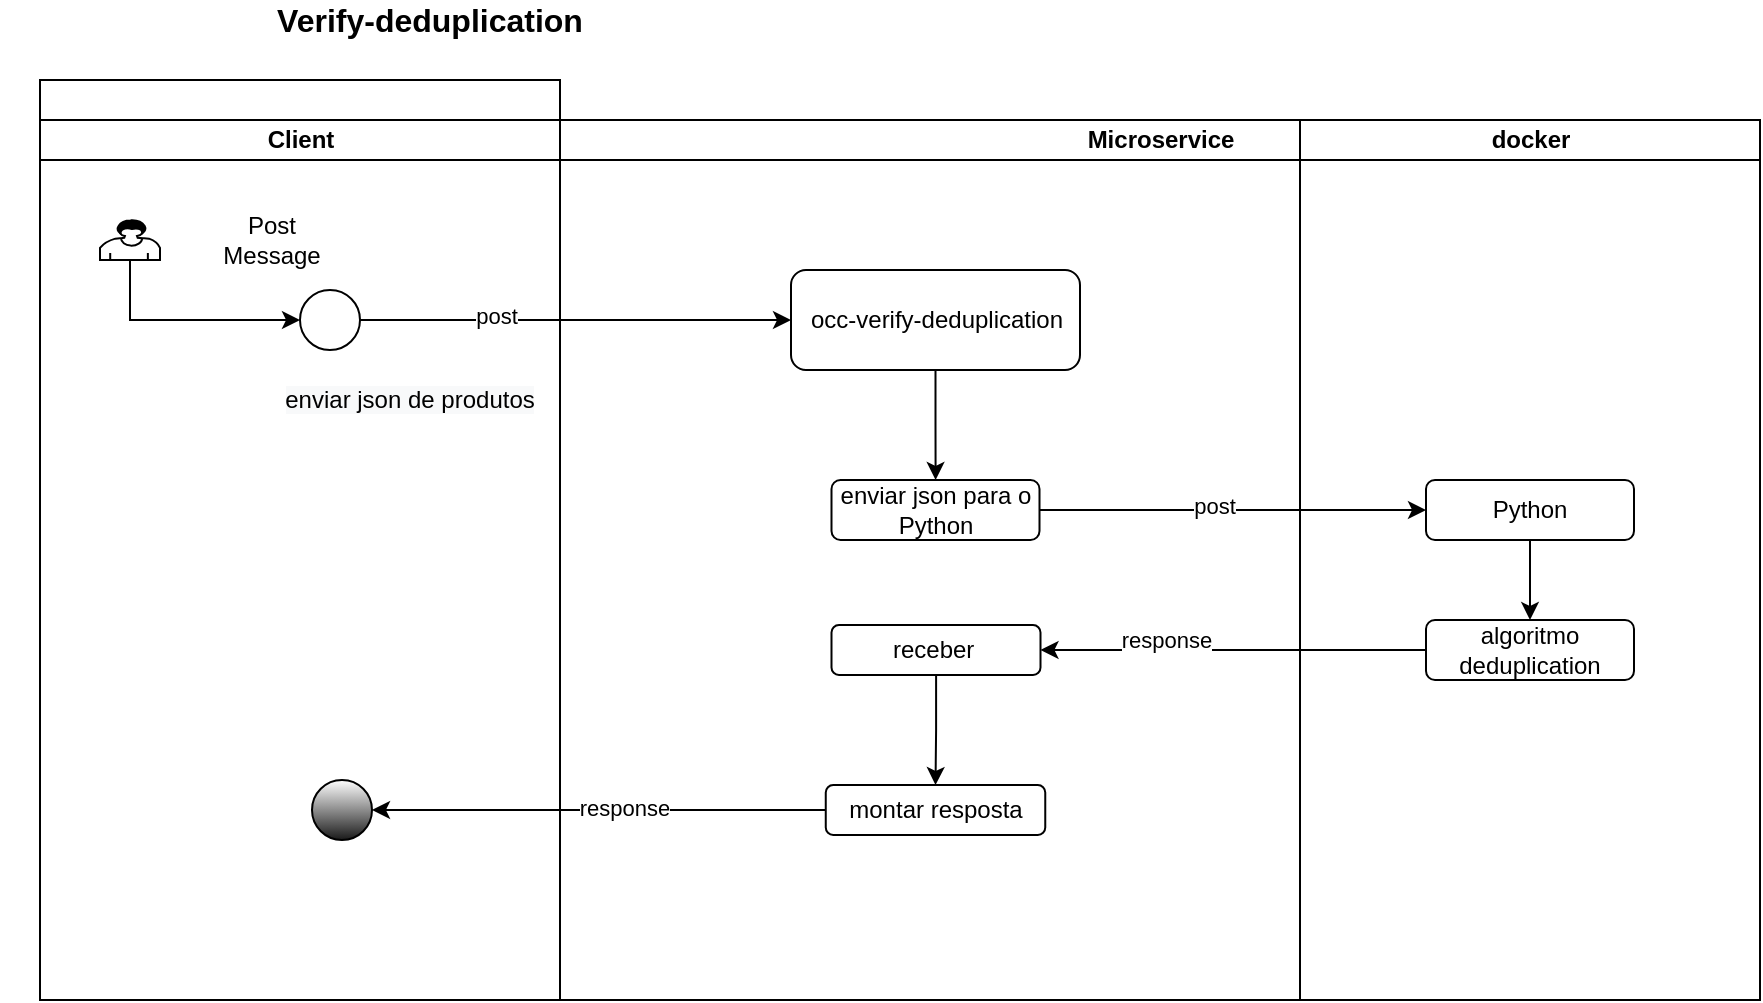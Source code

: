 <mxfile version="13.9.7" type="device"><diagram id="ZZVM15-SJwUZppeunMQB" name="Page-1"><mxGraphModel dx="1025" dy="1759" grid="1" gridSize="10" guides="1" tooltips="1" connect="1" arrows="1" fold="1" page="1" pageScale="1" pageWidth="827" pageHeight="1169" math="0" shadow="0"><root><mxCell id="0"/><mxCell id="1" parent="0"/><mxCell id="GQ-yz3cJzxcFleWFU1hp-5" value="&lt;b&gt;&lt;font style=&quot;font-size: 16px&quot;&gt;Verify-deduplication&lt;/font&gt;&lt;/b&gt;" style="text;html=1;strokeColor=none;fillColor=none;align=center;verticalAlign=middle;whiteSpace=wrap;rounded=0;" parent="1" vertex="1"><mxGeometry x="140" y="-50" width="430" height="20" as="geometry"/></mxCell><mxCell id="GQ-yz3cJzxcFleWFU1hp-1" value="" style="swimlane;html=1;childLayout=stackLayout;resizeParent=1;resizeParentMax=0;startSize=20;" parent="1" vertex="1"><mxGeometry x="160" y="-10" width="260" height="460" as="geometry"><mxRectangle x="230" y="-20" width="50" height="40" as="alternateBounds"/></mxGeometry></mxCell><mxCell id="GQ-yz3cJzxcFleWFU1hp-2" value="Client" style="swimlane;html=1;startSize=20;" parent="GQ-yz3cJzxcFleWFU1hp-1" vertex="1"><mxGeometry y="20" width="260" height="440" as="geometry"/></mxCell><mxCell id="3RYQutx61HSPdLkR3ZME-23" style="edgeStyle=orthogonalEdgeStyle;rounded=0;orthogonalLoop=1;jettySize=auto;html=1;entryX=0;entryY=0.5;entryDx=0;entryDy=0;" edge="1" parent="GQ-yz3cJzxcFleWFU1hp-2" source="GQ-yz3cJzxcFleWFU1hp-6" target="3RYQutx61HSPdLkR3ZME-3"><mxGeometry relative="1" as="geometry"><Array as="points"><mxPoint x="45" y="100"/></Array></mxGeometry></mxCell><mxCell id="GQ-yz3cJzxcFleWFU1hp-6" value="" style="shape=mxgraph.bpmn.user_task;html=1;outlineConnect=0;" parent="GQ-yz3cJzxcFleWFU1hp-2" vertex="1"><mxGeometry x="30" y="50" width="30" height="20" as="geometry"/></mxCell><mxCell id="8JT9RL06eynoz_KlSt9t-1" value="Post Message" style="text;html=1;strokeColor=none;fillColor=none;align=center;verticalAlign=middle;whiteSpace=wrap;rounded=0;" parent="GQ-yz3cJzxcFleWFU1hp-2" vertex="1"><mxGeometry x="96" y="50" width="40" height="20" as="geometry"/></mxCell><mxCell id="3RYQutx61HSPdLkR3ZME-3" value="" style="ellipse;whiteSpace=wrap;html=1;aspect=fixed;" vertex="1" parent="GQ-yz3cJzxcFleWFU1hp-2"><mxGeometry x="130" y="85" width="30" height="30" as="geometry"/></mxCell><mxCell id="3RYQutx61HSPdLkR3ZME-12" value="" style="ellipse;whiteSpace=wrap;html=1;gradientColor=#1A1A1A;" vertex="1" parent="GQ-yz3cJzxcFleWFU1hp-2"><mxGeometry x="136" y="330" width="30" height="30" as="geometry"/></mxCell><mxCell id="3RYQutx61HSPdLkR3ZME-9" value="&lt;span style=&quot;color: rgb(0 , 0 , 0) ; font-family: &amp;#34;helvetica&amp;#34; ; font-size: 12px ; font-style: normal ; font-weight: 400 ; letter-spacing: normal ; text-align: center ; text-indent: 0px ; text-transform: none ; word-spacing: 0px ; background-color: rgb(248 , 249 , 250) ; display: inline ; float: none&quot;&gt;enviar json de produtos&lt;/span&gt;&lt;br&gt;" style="text;html=1;strokeColor=none;fillColor=none;align=center;verticalAlign=middle;whiteSpace=wrap;rounded=0;" vertex="1" parent="GQ-yz3cJzxcFleWFU1hp-2"><mxGeometry x="110" y="130" width="150" height="20" as="geometry"/></mxCell><mxCell id="3RYQutx61HSPdLkR3ZME-16" style="edgeStyle=orthogonalEdgeStyle;rounded=0;orthogonalLoop=1;jettySize=auto;html=1;exitX=0.5;exitY=1;exitDx=0;exitDy=0;" edge="1" parent="GQ-yz3cJzxcFleWFU1hp-2" source="3RYQutx61HSPdLkR3ZME-9" target="3RYQutx61HSPdLkR3ZME-9"><mxGeometry relative="1" as="geometry"/></mxCell><mxCell id="GQ-yz3cJzxcFleWFU1hp-3" value="&lt;div&gt;&lt;span&gt;Microservice&lt;/span&gt;&lt;/div&gt;" style="swimlane;html=1;startSize=20;align=center;" parent="1" vertex="1"><mxGeometry x="420" y="10" width="600" height="440" as="geometry"/></mxCell><mxCell id="3D-sadX-NlqHdoUwgF36-4" style="edgeStyle=orthogonalEdgeStyle;rounded=0;orthogonalLoop=1;jettySize=auto;html=1;" parent="GQ-yz3cJzxcFleWFU1hp-3" source="GQ-yz3cJzxcFleWFU1hp-9" target="3D-sadX-NlqHdoUwgF36-1" edge="1"><mxGeometry relative="1" as="geometry"/></mxCell><mxCell id="GQ-yz3cJzxcFleWFU1hp-9" value="occ-verify-deduplication" style="shape=ext;rounded=1;html=1;whiteSpace=wrap;" parent="GQ-yz3cJzxcFleWFU1hp-3" vertex="1"><mxGeometry x="115.5" y="75" width="144.5" height="50" as="geometry"/></mxCell><mxCell id="3RYQutx61HSPdLkR3ZME-10" style="edgeStyle=orthogonalEdgeStyle;rounded=0;orthogonalLoop=1;jettySize=auto;html=1;entryX=0;entryY=0.5;entryDx=0;entryDy=0;" edge="1" parent="GQ-yz3cJzxcFleWFU1hp-3" source="3D-sadX-NlqHdoUwgF36-1" target="3RYQutx61HSPdLkR3ZME-2"><mxGeometry relative="1" as="geometry"/></mxCell><mxCell id="3RYQutx61HSPdLkR3ZME-13" value="post" style="edgeLabel;html=1;align=center;verticalAlign=middle;resizable=0;points=[];" vertex="1" connectable="0" parent="3RYQutx61HSPdLkR3ZME-10"><mxGeometry x="-0.104" y="2" relative="1" as="geometry"><mxPoint as="offset"/></mxGeometry></mxCell><mxCell id="3D-sadX-NlqHdoUwgF36-1" value="enviar json para o Python" style="shape=ext;rounded=1;html=1;whiteSpace=wrap;" parent="GQ-yz3cJzxcFleWFU1hp-3" vertex="1"><mxGeometry x="135.75" y="180" width="104" height="30" as="geometry"/></mxCell><mxCell id="3RYQutx61HSPdLkR3ZME-18" style="edgeStyle=orthogonalEdgeStyle;rounded=0;orthogonalLoop=1;jettySize=auto;html=1;entryX=0.5;entryY=0;entryDx=0;entryDy=0;" edge="1" parent="GQ-yz3cJzxcFleWFU1hp-3" source="3D-sadX-NlqHdoUwgF36-42" target="3RYQutx61HSPdLkR3ZME-17"><mxGeometry relative="1" as="geometry"/></mxCell><mxCell id="3D-sadX-NlqHdoUwgF36-42" value="&lt;span style=&quot;font-weight: 400&quot;&gt;receber&amp;nbsp;&lt;/span&gt;" style="shape=ext;rounded=1;html=1;whiteSpace=wrap;fontStyle=1" parent="GQ-yz3cJzxcFleWFU1hp-3" vertex="1"><mxGeometry x="135.75" y="252.5" width="104.5" height="25" as="geometry"/></mxCell><mxCell id="3D-sadX-NlqHdoUwgF36-13" value="&lt;div&gt;&lt;span&gt;docker&lt;/span&gt;&lt;/div&gt;" style="swimlane;html=1;startSize=20;align=center;" parent="GQ-yz3cJzxcFleWFU1hp-3" vertex="1"><mxGeometry x="370" width="230" height="440" as="geometry"/></mxCell><mxCell id="3RYQutx61HSPdLkR3ZME-11" style="edgeStyle=orthogonalEdgeStyle;rounded=0;orthogonalLoop=1;jettySize=auto;html=1;entryX=0.5;entryY=0;entryDx=0;entryDy=0;" edge="1" parent="3D-sadX-NlqHdoUwgF36-13" source="3RYQutx61HSPdLkR3ZME-2" target="3RYQutx61HSPdLkR3ZME-8"><mxGeometry relative="1" as="geometry"/></mxCell><mxCell id="3RYQutx61HSPdLkR3ZME-2" value="Python" style="shape=ext;rounded=1;html=1;whiteSpace=wrap;" vertex="1" parent="3D-sadX-NlqHdoUwgF36-13"><mxGeometry x="63" y="180" width="104" height="30" as="geometry"/></mxCell><mxCell id="3RYQutx61HSPdLkR3ZME-8" value="algoritmo deduplication" style="shape=ext;rounded=1;html=1;whiteSpace=wrap;" vertex="1" parent="3D-sadX-NlqHdoUwgF36-13"><mxGeometry x="63" y="250" width="104" height="30" as="geometry"/></mxCell><mxCell id="3RYQutx61HSPdLkR3ZME-14" style="edgeStyle=orthogonalEdgeStyle;rounded=0;orthogonalLoop=1;jettySize=auto;html=1;entryX=1;entryY=0.5;entryDx=0;entryDy=0;" edge="1" parent="GQ-yz3cJzxcFleWFU1hp-3" source="3RYQutx61HSPdLkR3ZME-8" target="3D-sadX-NlqHdoUwgF36-42"><mxGeometry relative="1" as="geometry"/></mxCell><mxCell id="3RYQutx61HSPdLkR3ZME-15" value="response" style="edgeLabel;html=1;align=center;verticalAlign=middle;resizable=0;points=[];" vertex="1" connectable="0" parent="3RYQutx61HSPdLkR3ZME-14"><mxGeometry x="0.356" y="-5" relative="1" as="geometry"><mxPoint as="offset"/></mxGeometry></mxCell><mxCell id="3RYQutx61HSPdLkR3ZME-17" value="&lt;span style=&quot;font-weight: 400&quot;&gt;montar resposta&lt;/span&gt;" style="shape=ext;rounded=1;html=1;whiteSpace=wrap;fontStyle=1" vertex="1" parent="GQ-yz3cJzxcFleWFU1hp-3"><mxGeometry x="132.88" y="332.5" width="109.75" height="25" as="geometry"/></mxCell><mxCell id="GQ-yz3cJzxcFleWFU1hp-10" style="edgeStyle=orthogonalEdgeStyle;rounded=0;orthogonalLoop=1;jettySize=auto;html=1;exitX=1;exitY=0.5;exitDx=0;exitDy=0;" parent="1" source="3RYQutx61HSPdLkR3ZME-3" target="GQ-yz3cJzxcFleWFU1hp-9" edge="1"><mxGeometry relative="1" as="geometry"><mxPoint x="320" y="115" as="sourcePoint"/></mxGeometry></mxCell><mxCell id="3RYQutx61HSPdLkR3ZME-6" value="post" style="edgeLabel;html=1;align=center;verticalAlign=middle;resizable=0;points=[];" vertex="1" connectable="0" parent="GQ-yz3cJzxcFleWFU1hp-10"><mxGeometry x="-0.373" y="2" relative="1" as="geometry"><mxPoint as="offset"/></mxGeometry></mxCell><mxCell id="3RYQutx61HSPdLkR3ZME-20" style="edgeStyle=orthogonalEdgeStyle;rounded=0;orthogonalLoop=1;jettySize=auto;html=1;" edge="1" parent="1" source="3RYQutx61HSPdLkR3ZME-17" target="3RYQutx61HSPdLkR3ZME-12"><mxGeometry relative="1" as="geometry"/></mxCell><mxCell id="3RYQutx61HSPdLkR3ZME-22" value="response" style="edgeLabel;html=1;align=center;verticalAlign=middle;resizable=0;points=[];" vertex="1" connectable="0" parent="3RYQutx61HSPdLkR3ZME-20"><mxGeometry x="-0.105" y="-1" relative="1" as="geometry"><mxPoint as="offset"/></mxGeometry></mxCell></root></mxGraphModel></diagram></mxfile>